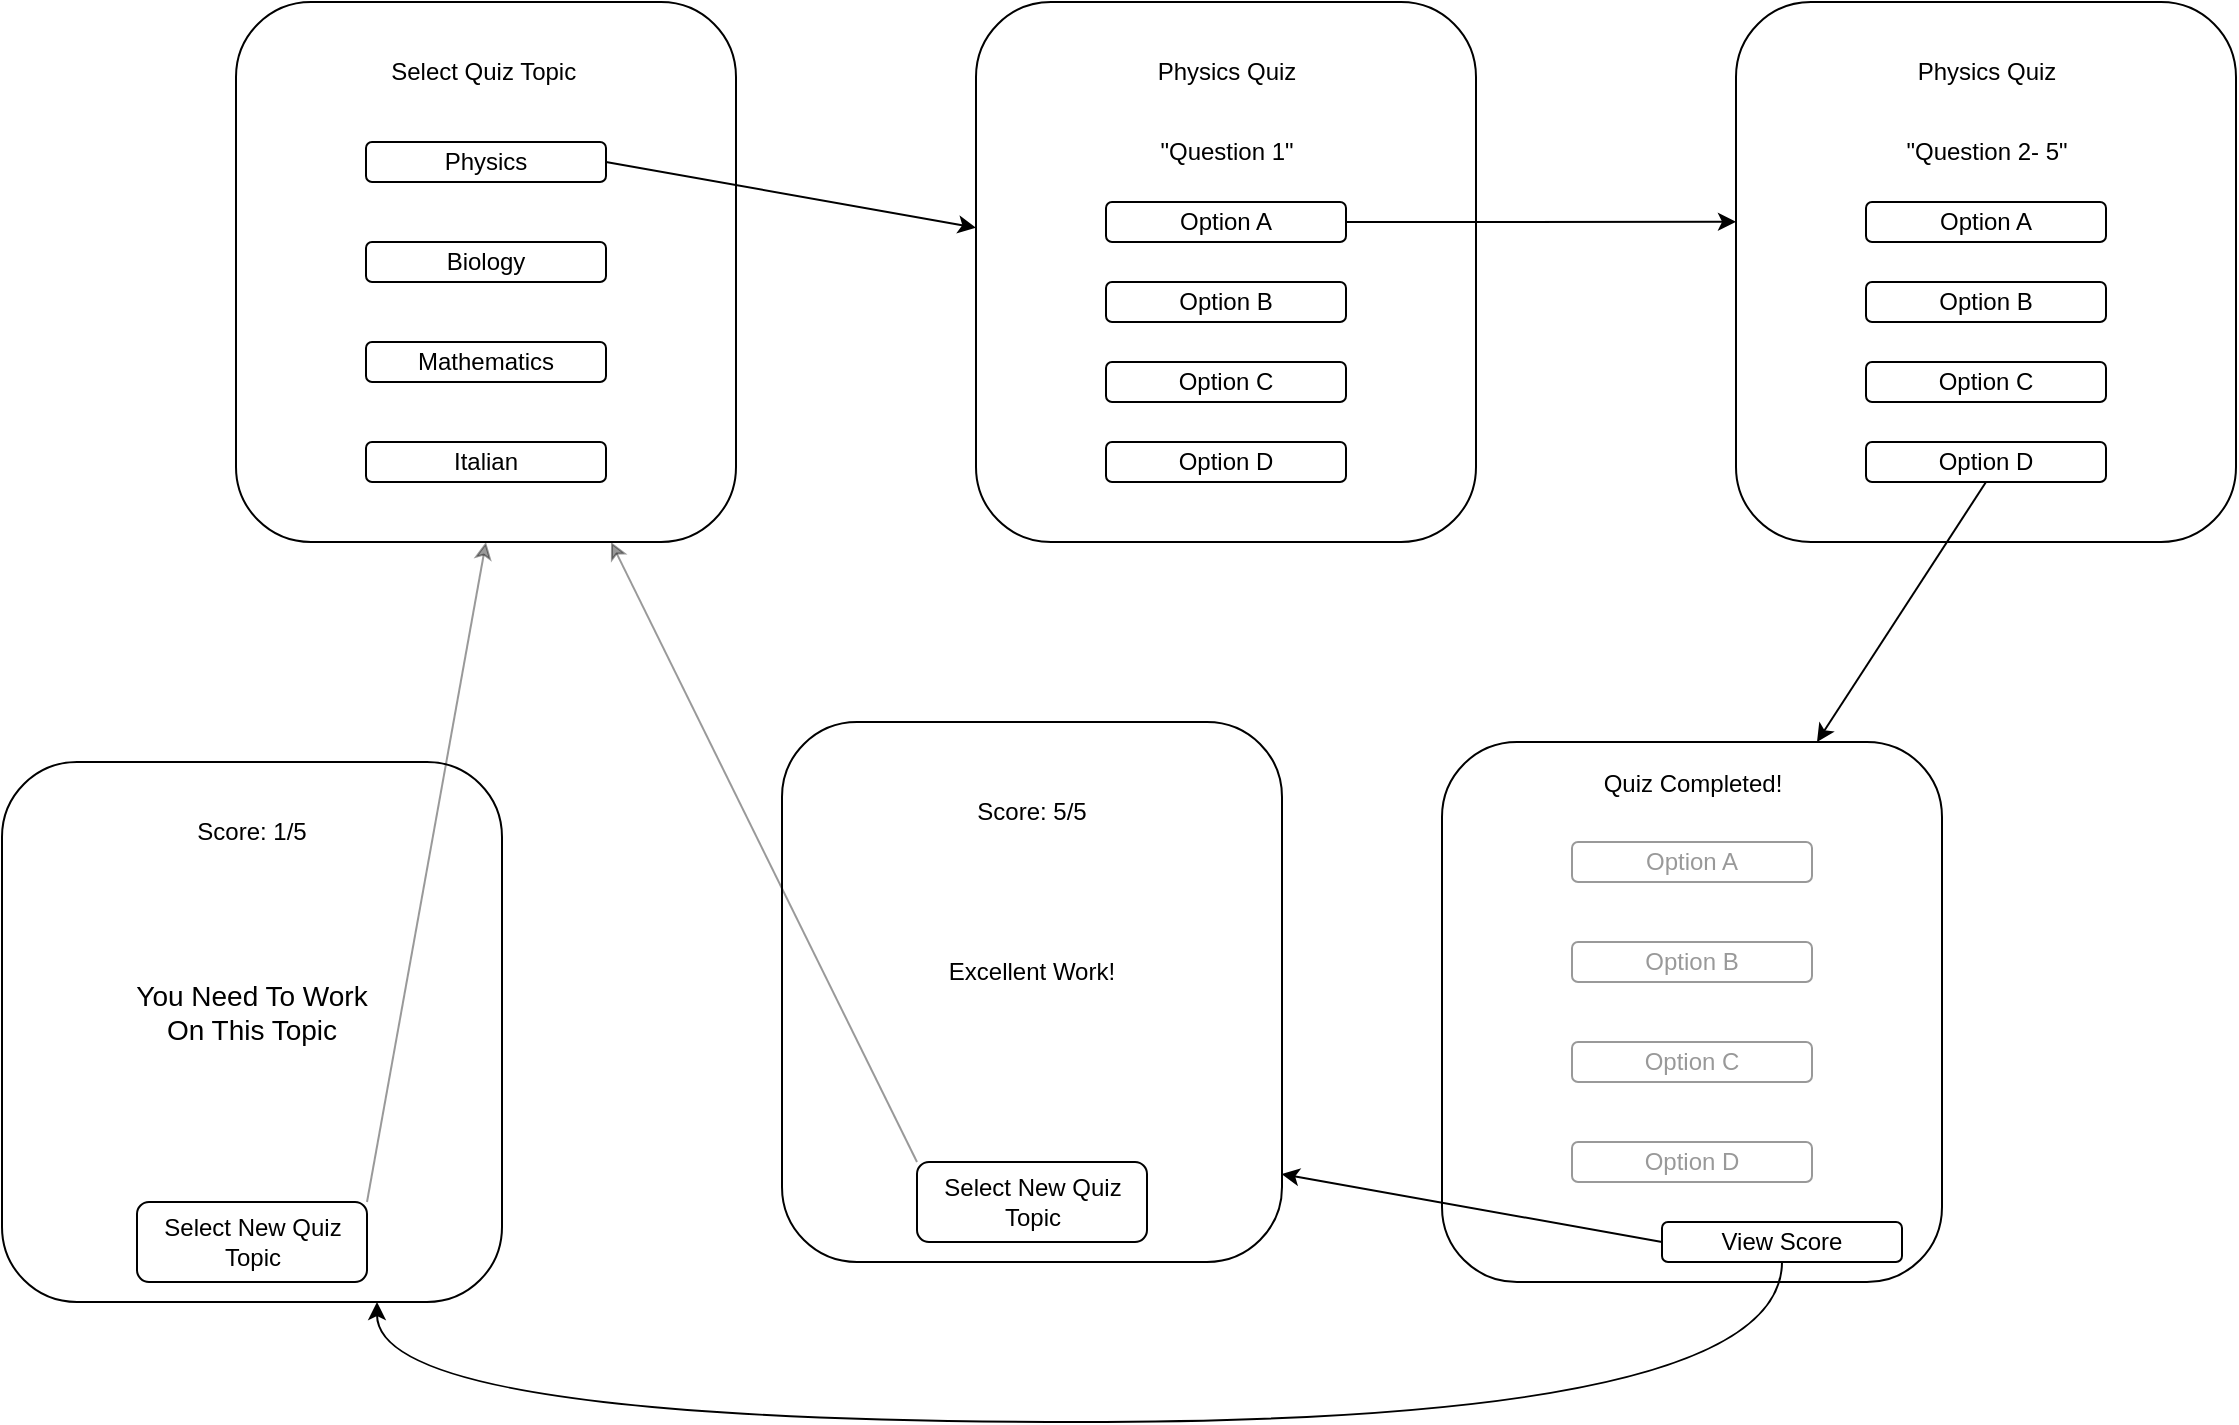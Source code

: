 <mxfile version="24.5.4" type="device">
  <diagram name="Page-1" id="jo6ZU1-AVxa_TUvD4AIy">
    <mxGraphModel dx="1808" dy="1230" grid="1" gridSize="10" guides="1" tooltips="1" connect="1" arrows="1" fold="1" page="1" pageScale="1" pageWidth="1600" pageHeight="1200" math="0" shadow="0">
      <root>
        <mxCell id="0" />
        <mxCell id="1" parent="0" />
        <mxCell id="MzGYbsX1idAIzEzh8F7G-1" value="" style="rounded=1;whiteSpace=wrap;html=1;" vertex="1" parent="1">
          <mxGeometry x="467" y="80" width="250" height="270" as="geometry" />
        </mxCell>
        <mxCell id="MzGYbsX1idAIzEzh8F7G-3" value="" style="rounded=1;whiteSpace=wrap;html=1;" vertex="1" parent="1">
          <mxGeometry x="1070" y="450" width="250" height="270" as="geometry" />
        </mxCell>
        <mxCell id="MzGYbsX1idAIzEzh8F7G-6" value="" style="rounded=1;whiteSpace=wrap;html=1;" vertex="1" parent="1">
          <mxGeometry x="740" y="440" width="250" height="270" as="geometry" />
        </mxCell>
        <mxCell id="MzGYbsX1idAIzEzh8F7G-9" value="" style="rounded=1;whiteSpace=wrap;html=1;" vertex="1" parent="1">
          <mxGeometry x="837" y="80" width="250" height="270" as="geometry" />
        </mxCell>
        <mxCell id="MzGYbsX1idAIzEzh8F7G-10" value="Select Quiz Topic&amp;nbsp;" style="text;html=1;align=center;verticalAlign=middle;resizable=0;points=[];autosize=1;strokeColor=none;fillColor=none;" vertex="1" parent="1">
          <mxGeometry x="532" y="100" width="120" height="30" as="geometry" />
        </mxCell>
        <mxCell id="MzGYbsX1idAIzEzh8F7G-11" value="Physics" style="rounded=1;whiteSpace=wrap;html=1;" vertex="1" parent="1">
          <mxGeometry x="532" y="150" width="120" height="20" as="geometry" />
        </mxCell>
        <mxCell id="MzGYbsX1idAIzEzh8F7G-13" value="Biology" style="rounded=1;whiteSpace=wrap;html=1;" vertex="1" parent="1">
          <mxGeometry x="532" y="200" width="120" height="20" as="geometry" />
        </mxCell>
        <mxCell id="MzGYbsX1idAIzEzh8F7G-14" value="Mathematics" style="rounded=1;whiteSpace=wrap;html=1;" vertex="1" parent="1">
          <mxGeometry x="532" y="250" width="120" height="20" as="geometry" />
        </mxCell>
        <mxCell id="MzGYbsX1idAIzEzh8F7G-15" value="Italian" style="rounded=1;whiteSpace=wrap;html=1;" vertex="1" parent="1">
          <mxGeometry x="532" y="300" width="120" height="20" as="geometry" />
        </mxCell>
        <mxCell id="MzGYbsX1idAIzEzh8F7G-16" value="Physics Quiz" style="text;html=1;align=center;verticalAlign=middle;resizable=0;points=[];autosize=1;strokeColor=none;fillColor=none;" vertex="1" parent="1">
          <mxGeometry x="917" y="100" width="90" height="30" as="geometry" />
        </mxCell>
        <mxCell id="MzGYbsX1idAIzEzh8F7G-17" value="&quot;Question 1&quot;" style="text;html=1;align=center;verticalAlign=middle;resizable=0;points=[];autosize=1;strokeColor=none;fillColor=none;" vertex="1" parent="1">
          <mxGeometry x="917" y="140" width="90" height="30" as="geometry" />
        </mxCell>
        <mxCell id="MzGYbsX1idAIzEzh8F7G-18" value="Option D" style="rounded=1;whiteSpace=wrap;html=1;" vertex="1" parent="1">
          <mxGeometry x="902" y="300" width="120" height="20" as="geometry" />
        </mxCell>
        <mxCell id="MzGYbsX1idAIzEzh8F7G-19" value="Option C" style="rounded=1;whiteSpace=wrap;html=1;" vertex="1" parent="1">
          <mxGeometry x="902" y="260" width="120" height="20" as="geometry" />
        </mxCell>
        <mxCell id="MzGYbsX1idAIzEzh8F7G-20" value="Option B" style="rounded=1;whiteSpace=wrap;html=1;" vertex="1" parent="1">
          <mxGeometry x="902" y="220" width="120" height="20" as="geometry" />
        </mxCell>
        <mxCell id="MzGYbsX1idAIzEzh8F7G-21" value="Option A" style="rounded=1;whiteSpace=wrap;html=1;" vertex="1" parent="1">
          <mxGeometry x="902" y="180" width="120" height="20" as="geometry" />
        </mxCell>
        <mxCell id="MzGYbsX1idAIzEzh8F7G-65" value="" style="rounded=1;whiteSpace=wrap;html=1;" vertex="1" parent="1">
          <mxGeometry x="1217" y="80" width="250" height="270" as="geometry" />
        </mxCell>
        <mxCell id="MzGYbsX1idAIzEzh8F7G-66" value="Physics Quiz" style="text;html=1;align=center;verticalAlign=middle;resizable=0;points=[];autosize=1;strokeColor=none;fillColor=none;" vertex="1" parent="1">
          <mxGeometry x="1297" y="100" width="90" height="30" as="geometry" />
        </mxCell>
        <mxCell id="MzGYbsX1idAIzEzh8F7G-67" value="&quot;Question 2- 5&quot;" style="text;html=1;align=center;verticalAlign=middle;resizable=0;points=[];autosize=1;strokeColor=none;fillColor=none;" vertex="1" parent="1">
          <mxGeometry x="1292" y="140" width="100" height="30" as="geometry" />
        </mxCell>
        <mxCell id="MzGYbsX1idAIzEzh8F7G-68" value="Option D" style="rounded=1;whiteSpace=wrap;html=1;" vertex="1" parent="1">
          <mxGeometry x="1282" y="300" width="120" height="20" as="geometry" />
        </mxCell>
        <mxCell id="MzGYbsX1idAIzEzh8F7G-69" value="Option C" style="rounded=1;whiteSpace=wrap;html=1;" vertex="1" parent="1">
          <mxGeometry x="1282" y="260" width="120" height="20" as="geometry" />
        </mxCell>
        <mxCell id="MzGYbsX1idAIzEzh8F7G-70" value="Option B" style="rounded=1;whiteSpace=wrap;html=1;" vertex="1" parent="1">
          <mxGeometry x="1282" y="220" width="120" height="20" as="geometry" />
        </mxCell>
        <mxCell id="MzGYbsX1idAIzEzh8F7G-71" value="Option A" style="rounded=1;whiteSpace=wrap;html=1;" vertex="1" parent="1">
          <mxGeometry x="1282" y="180" width="120" height="20" as="geometry" />
        </mxCell>
        <mxCell id="MzGYbsX1idAIzEzh8F7G-72" value="Quiz Completed!" style="text;html=1;align=center;verticalAlign=middle;whiteSpace=wrap;rounded=0;" vertex="1" parent="1">
          <mxGeometry x="1147.5" y="456" width="95" height="30" as="geometry" />
        </mxCell>
        <mxCell id="MzGYbsX1idAIzEzh8F7G-74" value="&lt;font color=&quot;#999999&quot;&gt;Option A&lt;/font&gt;" style="rounded=1;whiteSpace=wrap;html=1;opacity=40;" vertex="1" parent="1">
          <mxGeometry x="1135" y="500" width="120" height="20" as="geometry" />
        </mxCell>
        <mxCell id="MzGYbsX1idAIzEzh8F7G-75" value="&lt;font color=&quot;#999999&quot;&gt;Option C&lt;/font&gt;" style="rounded=1;whiteSpace=wrap;html=1;opacity=40;" vertex="1" parent="1">
          <mxGeometry x="1135" y="600" width="120" height="20" as="geometry" />
        </mxCell>
        <mxCell id="MzGYbsX1idAIzEzh8F7G-76" value="&lt;font color=&quot;#999999&quot;&gt;Option B&lt;/font&gt;" style="rounded=1;whiteSpace=wrap;html=1;opacity=40;" vertex="1" parent="1">
          <mxGeometry x="1135" y="550" width="120" height="20" as="geometry" />
        </mxCell>
        <mxCell id="MzGYbsX1idAIzEzh8F7G-77" value="&lt;font color=&quot;#999999&quot;&gt;Option D&lt;/font&gt;" style="rounded=1;whiteSpace=wrap;html=1;opacity=40;" vertex="1" parent="1">
          <mxGeometry x="1135" y="650" width="120" height="20" as="geometry" />
        </mxCell>
        <mxCell id="MzGYbsX1idAIzEzh8F7G-80" value="View Score" style="rounded=1;whiteSpace=wrap;html=1;" vertex="1" parent="1">
          <mxGeometry x="1180" y="690" width="120" height="20" as="geometry" />
        </mxCell>
        <mxCell id="MzGYbsX1idAIzEzh8F7G-82" value="" style="rounded=1;whiteSpace=wrap;html=1;" vertex="1" parent="1">
          <mxGeometry x="350" y="460" width="250" height="270" as="geometry" />
        </mxCell>
        <mxCell id="MzGYbsX1idAIzEzh8F7G-83" value="Score: 1/5" style="text;html=1;align=center;verticalAlign=middle;whiteSpace=wrap;rounded=0;" vertex="1" parent="1">
          <mxGeometry x="445" y="480" width="60" height="30" as="geometry" />
        </mxCell>
        <mxCell id="MzGYbsX1idAIzEzh8F7G-84" value="&lt;font style=&quot;font-size: 14px;&quot;&gt;You Need To Work On This Topic&lt;/font&gt;" style="text;html=1;align=center;verticalAlign=middle;whiteSpace=wrap;rounded=0;" vertex="1" parent="1">
          <mxGeometry x="410" y="570" width="130" height="30" as="geometry" />
        </mxCell>
        <mxCell id="MzGYbsX1idAIzEzh8F7G-85" value="Score: 5/5" style="text;html=1;align=center;verticalAlign=middle;whiteSpace=wrap;rounded=0;" vertex="1" parent="1">
          <mxGeometry x="835" y="470" width="60" height="30" as="geometry" />
        </mxCell>
        <mxCell id="MzGYbsX1idAIzEzh8F7G-86" value="Excellent Work!" style="text;html=1;align=center;verticalAlign=middle;whiteSpace=wrap;rounded=0;" vertex="1" parent="1">
          <mxGeometry x="810" y="550" width="110" height="30" as="geometry" />
        </mxCell>
        <mxCell id="MzGYbsX1idAIzEzh8F7G-87" value="Select New Quiz Topic" style="rounded=1;whiteSpace=wrap;html=1;" vertex="1" parent="1">
          <mxGeometry x="807.5" y="660" width="115" height="40" as="geometry" />
        </mxCell>
        <mxCell id="MzGYbsX1idAIzEzh8F7G-88" value="Select New Quiz Topic" style="rounded=1;whiteSpace=wrap;html=1;" vertex="1" parent="1">
          <mxGeometry x="417.5" y="680" width="115" height="40" as="geometry" />
        </mxCell>
        <mxCell id="MzGYbsX1idAIzEzh8F7G-89" value="" style="endArrow=classic;html=1;rounded=0;exitX=1;exitY=0.5;exitDx=0;exitDy=0;" edge="1" parent="1" source="MzGYbsX1idAIzEzh8F7G-11" target="MzGYbsX1idAIzEzh8F7G-9">
          <mxGeometry width="50" height="50" relative="1" as="geometry">
            <mxPoint x="752" y="250" as="sourcePoint" />
            <mxPoint x="802" y="200" as="targetPoint" />
          </mxGeometry>
        </mxCell>
        <mxCell id="MzGYbsX1idAIzEzh8F7G-90" value="" style="endArrow=classic;html=1;rounded=0;exitX=1;exitY=0.5;exitDx=0;exitDy=0;entryX=0;entryY=0.407;entryDx=0;entryDy=0;entryPerimeter=0;" edge="1" parent="1" source="MzGYbsX1idAIzEzh8F7G-21" target="MzGYbsX1idAIzEzh8F7G-65">
          <mxGeometry width="50" height="50" relative="1" as="geometry">
            <mxPoint x="1114.5" y="255" as="sourcePoint" />
            <mxPoint x="1164.5" y="205" as="targetPoint" />
          </mxGeometry>
        </mxCell>
        <mxCell id="MzGYbsX1idAIzEzh8F7G-94" value="" style="endArrow=classic;html=1;rounded=0;exitX=1;exitY=0;exitDx=0;exitDy=0;entryX=0.5;entryY=1;entryDx=0;entryDy=0;opacity=40;" edge="1" parent="1" source="MzGYbsX1idAIzEzh8F7G-88" target="MzGYbsX1idAIzEzh8F7G-1">
          <mxGeometry width="50" height="50" relative="1" as="geometry">
            <mxPoint x="110" y="520" as="sourcePoint" />
            <mxPoint x="160" y="470" as="targetPoint" />
          </mxGeometry>
        </mxCell>
        <mxCell id="MzGYbsX1idAIzEzh8F7G-95" value="" style="endArrow=classic;html=1;rounded=0;exitX=0;exitY=0;exitDx=0;exitDy=0;entryX=0.75;entryY=1;entryDx=0;entryDy=0;opacity=40;" edge="1" parent="1" source="MzGYbsX1idAIzEzh8F7G-87" target="MzGYbsX1idAIzEzh8F7G-1">
          <mxGeometry width="50" height="50" relative="1" as="geometry">
            <mxPoint x="790" y="540" as="sourcePoint" />
            <mxPoint x="840" y="490" as="targetPoint" />
          </mxGeometry>
        </mxCell>
        <mxCell id="MzGYbsX1idAIzEzh8F7G-96" value="" style="endArrow=classic;html=1;rounded=0;exitX=0.5;exitY=1;exitDx=0;exitDy=0;entryX=0.75;entryY=0;entryDx=0;entryDy=0;" edge="1" parent="1" source="MzGYbsX1idAIzEzh8F7G-68" target="MzGYbsX1idAIzEzh8F7G-3">
          <mxGeometry width="50" height="50" relative="1" as="geometry">
            <mxPoint x="1060" y="400" as="sourcePoint" />
            <mxPoint x="1110" y="350" as="targetPoint" />
          </mxGeometry>
        </mxCell>
        <mxCell id="MzGYbsX1idAIzEzh8F7G-97" value="" style="endArrow=classic;html=1;rounded=0;exitX=0;exitY=0.5;exitDx=0;exitDy=0;entryX=0.999;entryY=0.837;entryDx=0;entryDy=0;entryPerimeter=0;" edge="1" parent="1" source="MzGYbsX1idAIzEzh8F7G-80" target="MzGYbsX1idAIzEzh8F7G-6">
          <mxGeometry width="50" height="50" relative="1" as="geometry">
            <mxPoint x="970" y="690" as="sourcePoint" />
            <mxPoint x="1020" y="640" as="targetPoint" />
          </mxGeometry>
        </mxCell>
        <mxCell id="MzGYbsX1idAIzEzh8F7G-100" value="" style="endArrow=classic;html=1;rounded=0;edgeStyle=orthogonalEdgeStyle;curved=1;entryX=0.75;entryY=1;entryDx=0;entryDy=0;exitX=0.5;exitY=1;exitDx=0;exitDy=0;" edge="1" parent="1" source="MzGYbsX1idAIzEzh8F7G-80" target="MzGYbsX1idAIzEzh8F7G-82">
          <mxGeometry width="50" height="50" relative="1" as="geometry">
            <mxPoint x="1210" y="840" as="sourcePoint" />
            <mxPoint x="970" y="720" as="targetPoint" />
            <Array as="points">
              <mxPoint x="1240" y="790" />
              <mxPoint x="538" y="790" />
            </Array>
          </mxGeometry>
        </mxCell>
      </root>
    </mxGraphModel>
  </diagram>
</mxfile>
